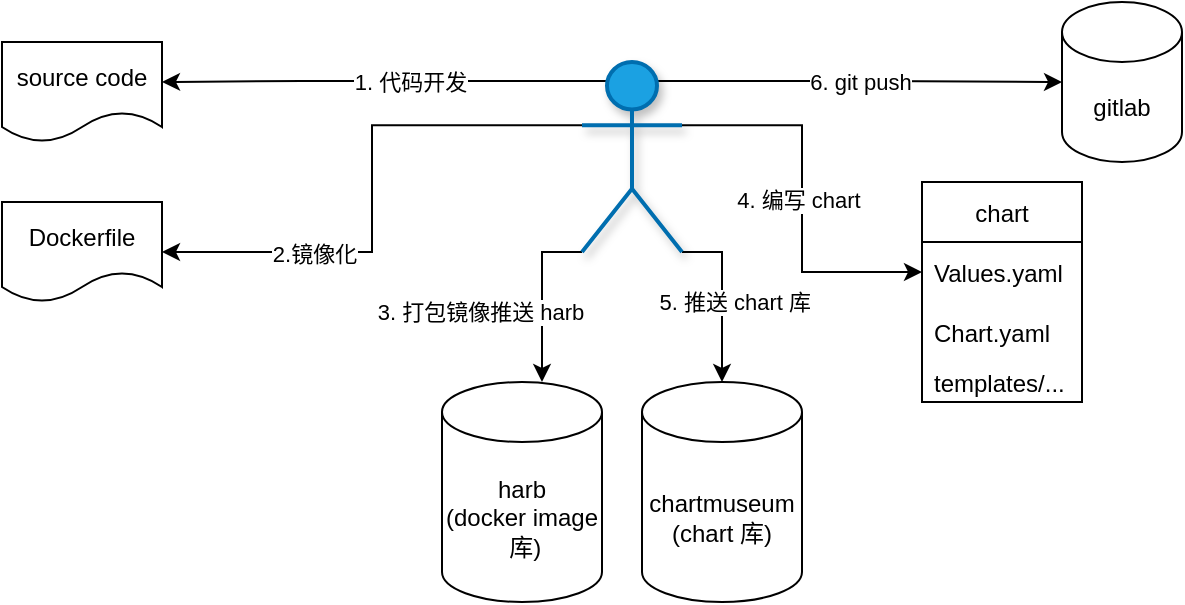 <mxfile version="16.6.2" type="github">
  <diagram id="eb_H6o_Z9aRTCy94TlLp" name="Page-1">
    <mxGraphModel dx="946" dy="621" grid="1" gridSize="10" guides="1" tooltips="1" connect="1" arrows="1" fold="1" page="1" pageScale="1" pageWidth="827" pageHeight="1169" math="0" shadow="0">
      <root>
        <mxCell id="0" />
        <mxCell id="1" parent="0" />
        <mxCell id="u9iZ2-dE1JxDBq7BXTft-2" value="gitlab" style="shape=cylinder3;whiteSpace=wrap;html=1;boundedLbl=1;backgroundOutline=1;size=15;" vertex="1" parent="1">
          <mxGeometry x="570" y="30" width="60" height="80" as="geometry" />
        </mxCell>
        <mxCell id="u9iZ2-dE1JxDBq7BXTft-3" value="chartmuseum&lt;br&gt;(chart 库)" style="shape=cylinder3;whiteSpace=wrap;html=1;boundedLbl=1;backgroundOutline=1;size=15;" vertex="1" parent="1">
          <mxGeometry x="360" y="220" width="80" height="110" as="geometry" />
        </mxCell>
        <mxCell id="u9iZ2-dE1JxDBq7BXTft-4" value="harb&lt;br&gt;(docker image&lt;br&gt;&amp;nbsp;库)" style="shape=cylinder3;whiteSpace=wrap;html=1;boundedLbl=1;backgroundOutline=1;size=15;" vertex="1" parent="1">
          <mxGeometry x="260" y="220" width="80" height="110" as="geometry" />
        </mxCell>
        <mxCell id="u9iZ2-dE1JxDBq7BXTft-8" value="chart" style="swimlane;fontStyle=0;childLayout=stackLayout;horizontal=1;startSize=30;horizontalStack=0;resizeParent=1;resizeParentMax=0;resizeLast=0;collapsible=1;marginBottom=0;" vertex="1" parent="1">
          <mxGeometry x="500" y="120" width="80" height="110" as="geometry" />
        </mxCell>
        <mxCell id="u9iZ2-dE1JxDBq7BXTft-9" value="Values.yaml" style="text;strokeColor=none;fillColor=none;align=left;verticalAlign=middle;spacingLeft=4;spacingRight=4;overflow=hidden;points=[[0,0.5],[1,0.5]];portConstraint=eastwest;rotatable=0;" vertex="1" parent="u9iZ2-dE1JxDBq7BXTft-8">
          <mxGeometry y="30" width="80" height="30" as="geometry" />
        </mxCell>
        <mxCell id="u9iZ2-dE1JxDBq7BXTft-10" value="Chart.yaml" style="text;strokeColor=none;fillColor=none;align=left;verticalAlign=middle;spacingLeft=4;spacingRight=4;overflow=hidden;points=[[0,0.5],[1,0.5]];portConstraint=eastwest;rotatable=0;" vertex="1" parent="u9iZ2-dE1JxDBq7BXTft-8">
          <mxGeometry y="60" width="80" height="30" as="geometry" />
        </mxCell>
        <mxCell id="u9iZ2-dE1JxDBq7BXTft-11" value="templates/..." style="text;strokeColor=none;fillColor=none;align=left;verticalAlign=middle;spacingLeft=4;spacingRight=4;overflow=hidden;points=[[0,0.5],[1,0.5]];portConstraint=eastwest;rotatable=0;" vertex="1" parent="u9iZ2-dE1JxDBq7BXTft-8">
          <mxGeometry y="90" width="80" height="20" as="geometry" />
        </mxCell>
        <mxCell id="u9iZ2-dE1JxDBq7BXTft-12" value="source code" style="shape=document;whiteSpace=wrap;html=1;boundedLbl=1;" vertex="1" parent="1">
          <mxGeometry x="40" y="50" width="80" height="50" as="geometry" />
        </mxCell>
        <mxCell id="u9iZ2-dE1JxDBq7BXTft-16" value="1. 代码开发" style="edgeStyle=orthogonalEdgeStyle;rounded=0;orthogonalLoop=1;jettySize=auto;html=1;exitX=0.75;exitY=0.1;exitDx=0;exitDy=0;exitPerimeter=0;" edge="1" parent="1" source="u9iZ2-dE1JxDBq7BXTft-13">
          <mxGeometry relative="1" as="geometry">
            <mxPoint x="120" y="70" as="targetPoint" />
            <Array as="points">
              <mxPoint x="190" y="70" />
              <mxPoint x="190" y="70" />
            </Array>
          </mxGeometry>
        </mxCell>
        <mxCell id="u9iZ2-dE1JxDBq7BXTft-17" value="6. git push" style="edgeStyle=orthogonalEdgeStyle;rounded=0;orthogonalLoop=1;jettySize=auto;html=1;exitX=0.75;exitY=0.1;exitDx=0;exitDy=0;exitPerimeter=0;" edge="1" parent="1" source="u9iZ2-dE1JxDBq7BXTft-13" target="u9iZ2-dE1JxDBq7BXTft-2">
          <mxGeometry relative="1" as="geometry" />
        </mxCell>
        <mxCell id="u9iZ2-dE1JxDBq7BXTft-34" style="edgeStyle=orthogonalEdgeStyle;rounded=0;orthogonalLoop=1;jettySize=auto;html=1;exitX=0;exitY=0.333;exitDx=0;exitDy=0;exitPerimeter=0;entryX=1;entryY=0.5;entryDx=0;entryDy=0;" edge="1" parent="1" source="u9iZ2-dE1JxDBq7BXTft-13" target="u9iZ2-dE1JxDBq7BXTft-27">
          <mxGeometry relative="1" as="geometry" />
        </mxCell>
        <mxCell id="u9iZ2-dE1JxDBq7BXTft-35" value="2.镜像化" style="edgeLabel;html=1;align=center;verticalAlign=middle;resizable=0;points=[];" vertex="1" connectable="0" parent="u9iZ2-dE1JxDBq7BXTft-34">
          <mxGeometry x="0.444" y="1" relative="1" as="geometry">
            <mxPoint as="offset" />
          </mxGeometry>
        </mxCell>
        <mxCell id="u9iZ2-dE1JxDBq7BXTft-44" style="edgeStyle=orthogonalEdgeStyle;rounded=0;orthogonalLoop=1;jettySize=auto;html=1;exitX=1;exitY=0.333;exitDx=0;exitDy=0;exitPerimeter=0;entryX=0;entryY=0.5;entryDx=0;entryDy=0;" edge="1" parent="1" source="u9iZ2-dE1JxDBq7BXTft-13" target="u9iZ2-dE1JxDBq7BXTft-9">
          <mxGeometry relative="1" as="geometry" />
        </mxCell>
        <mxCell id="u9iZ2-dE1JxDBq7BXTft-46" value="&lt;span style=&quot;font-family: &amp;#34;helvetica&amp;#34;&quot;&gt;4. 编写 chart&lt;/span&gt;" style="edgeLabel;html=1;align=center;verticalAlign=middle;resizable=0;points=[];" vertex="1" connectable="0" parent="u9iZ2-dE1JxDBq7BXTft-44">
          <mxGeometry x="0.008" y="-2" relative="1" as="geometry">
            <mxPoint as="offset" />
          </mxGeometry>
        </mxCell>
        <mxCell id="u9iZ2-dE1JxDBq7BXTft-47" style="edgeStyle=orthogonalEdgeStyle;rounded=0;orthogonalLoop=1;jettySize=auto;html=1;exitX=0;exitY=1;exitDx=0;exitDy=0;exitPerimeter=0;entryX=0.625;entryY=0;entryDx=0;entryDy=0;entryPerimeter=0;" edge="1" parent="1" source="u9iZ2-dE1JxDBq7BXTft-13" target="u9iZ2-dE1JxDBq7BXTft-4">
          <mxGeometry relative="1" as="geometry">
            <Array as="points">
              <mxPoint x="310" y="155" />
            </Array>
          </mxGeometry>
        </mxCell>
        <mxCell id="u9iZ2-dE1JxDBq7BXTft-48" value="&lt;span style=&quot;font-family: &amp;#34;helvetica&amp;#34;&quot;&gt;3. 打包镜像推送 harb&lt;/span&gt;" style="edgeLabel;html=1;align=center;verticalAlign=middle;resizable=0;points=[];" vertex="1" connectable="0" parent="u9iZ2-dE1JxDBq7BXTft-47">
          <mxGeometry x="0.165" y="2" relative="1" as="geometry">
            <mxPoint x="-33" as="offset" />
          </mxGeometry>
        </mxCell>
        <mxCell id="u9iZ2-dE1JxDBq7BXTft-49" style="edgeStyle=orthogonalEdgeStyle;rounded=0;orthogonalLoop=1;jettySize=auto;html=1;exitX=1;exitY=1;exitDx=0;exitDy=0;exitPerimeter=0;" edge="1" parent="1" source="u9iZ2-dE1JxDBq7BXTft-13" target="u9iZ2-dE1JxDBq7BXTft-3">
          <mxGeometry relative="1" as="geometry">
            <Array as="points">
              <mxPoint x="400" y="155" />
            </Array>
          </mxGeometry>
        </mxCell>
        <mxCell id="u9iZ2-dE1JxDBq7BXTft-50" value="&lt;span style=&quot;font-family: &amp;#34;helvetica&amp;#34;&quot;&gt;&amp;nbsp; &amp;nbsp; 5. 推送 chart 库&lt;/span&gt;" style="edgeLabel;html=1;align=center;verticalAlign=middle;resizable=0;points=[];" vertex="1" connectable="0" parent="u9iZ2-dE1JxDBq7BXTft-49">
          <mxGeometry x="-0.024" y="1" relative="1" as="geometry">
            <mxPoint x="-1" y="3" as="offset" />
          </mxGeometry>
        </mxCell>
        <mxCell id="u9iZ2-dE1JxDBq7BXTft-13" value="Actor" style="shape=umlActor;verticalLabelPosition=bottom;verticalAlign=top;html=1;outlineConnect=0;fillColor=#1ba1e2;strokeColor=#006EAF;fontColor=#ffffff;strokeWidth=2;perimeterSpacing=0;sketch=0;shadow=1;" vertex="1" parent="1">
          <mxGeometry x="330" y="60" width="50" height="95" as="geometry" />
        </mxCell>
        <mxCell id="u9iZ2-dE1JxDBq7BXTft-27" value="Dockerfile" style="shape=document;whiteSpace=wrap;html=1;boundedLbl=1;" vertex="1" parent="1">
          <mxGeometry x="40" y="130" width="80" height="50" as="geometry" />
        </mxCell>
      </root>
    </mxGraphModel>
  </diagram>
</mxfile>
